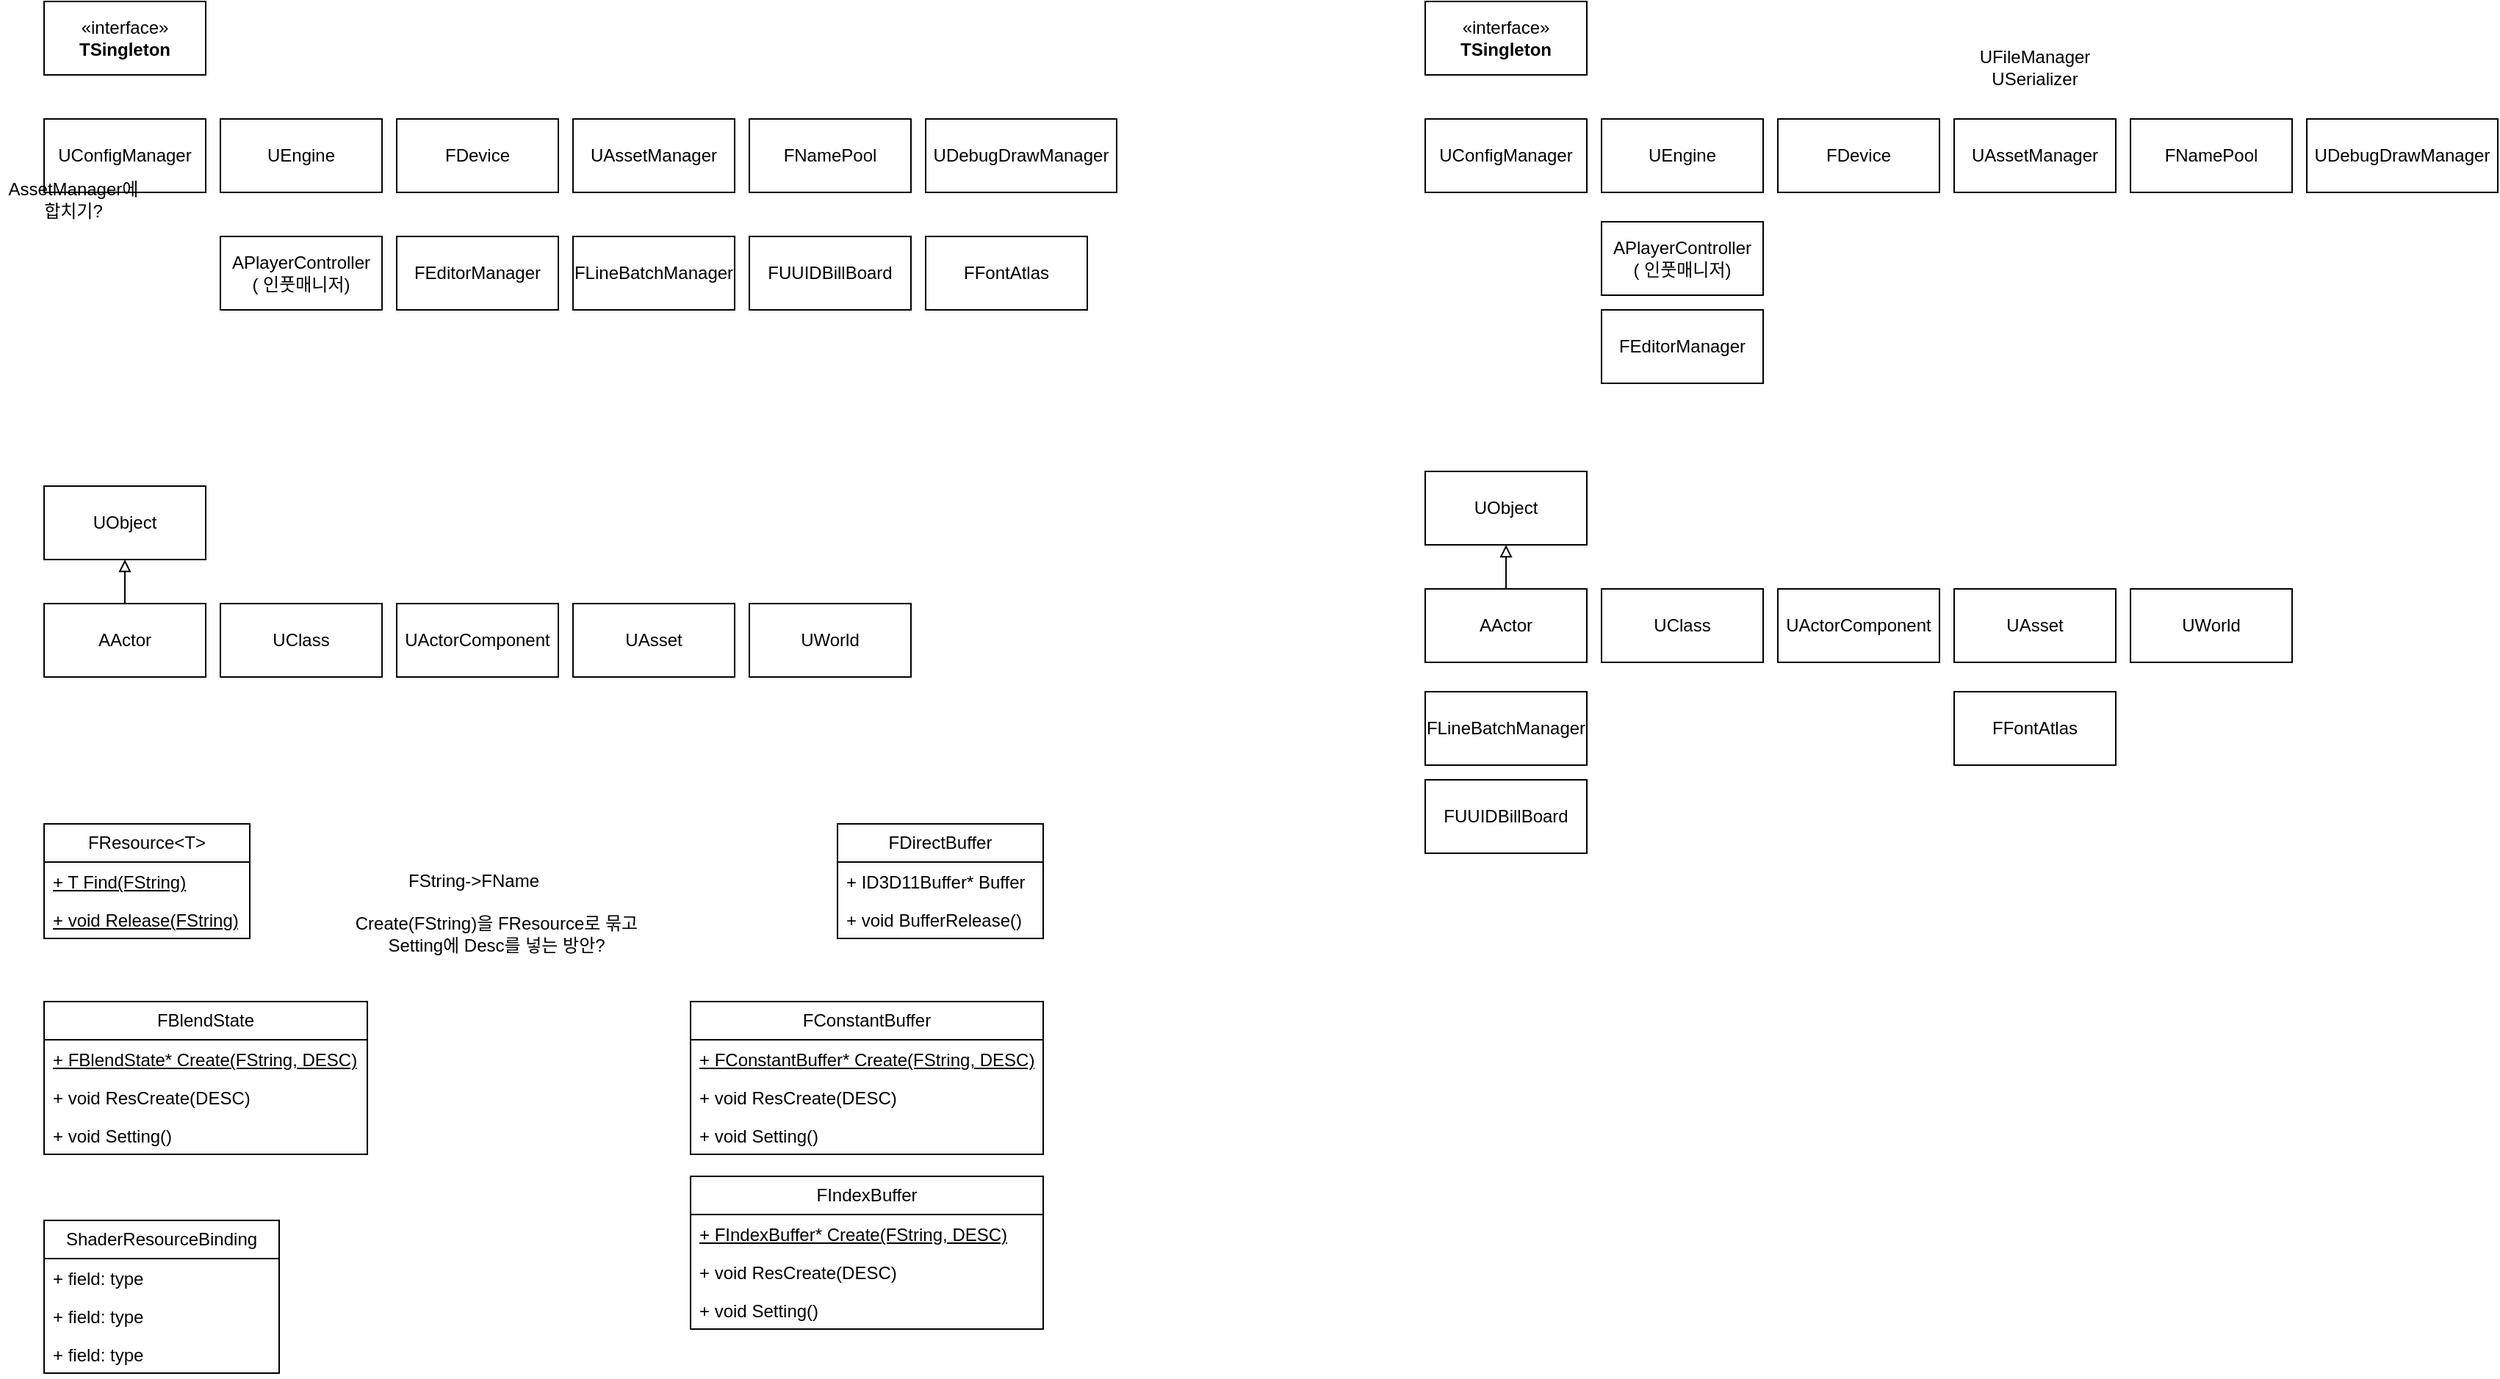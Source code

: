 <mxfile version="26.1.1">
  <diagram name="페이지-1" id="IoLyVRmvSheIOgK2fmha">
    <mxGraphModel dx="1426" dy="909" grid="1" gridSize="10" guides="1" tooltips="1" connect="1" arrows="1" fold="1" page="1" pageScale="1" pageWidth="827" pageHeight="1169" math="0" shadow="0">
      <root>
        <mxCell id="0" />
        <mxCell id="1" parent="0" />
        <mxCell id="iRMEyDaeMtuCpQb7a-bZ-1" value="UConfigManager" style="html=1;whiteSpace=wrap;" vertex="1" parent="1">
          <mxGeometry x="40" y="120" width="110" height="50" as="geometry" />
        </mxCell>
        <mxCell id="iRMEyDaeMtuCpQb7a-bZ-2" value="«interface»&lt;br&gt;&lt;b&gt;TSingleton&lt;/b&gt;" style="html=1;whiteSpace=wrap;" vertex="1" parent="1">
          <mxGeometry x="40" y="40" width="110" height="50" as="geometry" />
        </mxCell>
        <mxCell id="iRMEyDaeMtuCpQb7a-bZ-3" value="UEngine" style="html=1;whiteSpace=wrap;" vertex="1" parent="1">
          <mxGeometry x="160" y="120" width="110" height="50" as="geometry" />
        </mxCell>
        <mxCell id="iRMEyDaeMtuCpQb7a-bZ-5" value="APlayerController&lt;br&gt;( 인풋매니저)" style="html=1;whiteSpace=wrap;" vertex="1" parent="1">
          <mxGeometry x="160" y="200" width="110" height="50" as="geometry" />
        </mxCell>
        <mxCell id="iRMEyDaeMtuCpQb7a-bZ-6" value="FDevice" style="html=1;whiteSpace=wrap;" vertex="1" parent="1">
          <mxGeometry x="280" y="120" width="110" height="50" as="geometry" />
        </mxCell>
        <mxCell id="iRMEyDaeMtuCpQb7a-bZ-7" value="FFontAtlas" style="html=1;whiteSpace=wrap;" vertex="1" parent="1">
          <mxGeometry x="640" y="200" width="110" height="50" as="geometry" />
        </mxCell>
        <mxCell id="iRMEyDaeMtuCpQb7a-bZ-8" value="FNamePool" style="html=1;whiteSpace=wrap;" vertex="1" parent="1">
          <mxGeometry x="520" y="120" width="110" height="50" as="geometry" />
        </mxCell>
        <mxCell id="iRMEyDaeMtuCpQb7a-bZ-10" value="UDebugDrawManager" style="html=1;whiteSpace=wrap;" vertex="1" parent="1">
          <mxGeometry x="640" y="120" width="130" height="50" as="geometry" />
        </mxCell>
        <mxCell id="iRMEyDaeMtuCpQb7a-bZ-11" value="UAssetManager" style="html=1;whiteSpace=wrap;" vertex="1" parent="1">
          <mxGeometry x="400" y="120" width="110" height="50" as="geometry" />
        </mxCell>
        <mxCell id="iRMEyDaeMtuCpQb7a-bZ-12" value="FEditorManager" style="html=1;whiteSpace=wrap;" vertex="1" parent="1">
          <mxGeometry x="280" y="200" width="110" height="50" as="geometry" />
        </mxCell>
        <mxCell id="iRMEyDaeMtuCpQb7a-bZ-13" value="FLineBatchMa&lt;span style=&quot;background-color: transparent; color: light-dark(rgb(0, 0, 0), rgb(255, 255, 255));&quot;&gt;nager&lt;/span&gt;" style="html=1;whiteSpace=wrap;" vertex="1" parent="1">
          <mxGeometry x="400" y="200" width="110" height="50" as="geometry" />
        </mxCell>
        <mxCell id="iRMEyDaeMtuCpQb7a-bZ-14" value="FUUIDBillBoard" style="html=1;whiteSpace=wrap;" vertex="1" parent="1">
          <mxGeometry x="520" y="200" width="110" height="50" as="geometry" />
        </mxCell>
        <mxCell id="iRMEyDaeMtuCpQb7a-bZ-17" value="UObject" style="html=1;whiteSpace=wrap;" vertex="1" parent="1">
          <mxGeometry x="40" y="370" width="110" height="50" as="geometry" />
        </mxCell>
        <mxCell id="iRMEyDaeMtuCpQb7a-bZ-23" style="edgeStyle=orthogonalEdgeStyle;rounded=0;orthogonalLoop=1;jettySize=auto;html=1;entryX=0.5;entryY=1;entryDx=0;entryDy=0;endArrow=block;endFill=0;" edge="1" parent="1" source="iRMEyDaeMtuCpQb7a-bZ-18" target="iRMEyDaeMtuCpQb7a-bZ-17">
          <mxGeometry relative="1" as="geometry" />
        </mxCell>
        <mxCell id="iRMEyDaeMtuCpQb7a-bZ-18" value="AActor" style="html=1;whiteSpace=wrap;" vertex="1" parent="1">
          <mxGeometry x="40" y="450" width="110" height="50" as="geometry" />
        </mxCell>
        <mxCell id="iRMEyDaeMtuCpQb7a-bZ-19" value="UClass" style="html=1;whiteSpace=wrap;" vertex="1" parent="1">
          <mxGeometry x="160" y="450" width="110" height="50" as="geometry" />
        </mxCell>
        <mxCell id="iRMEyDaeMtuCpQb7a-bZ-20" value="UActorComponent" style="html=1;whiteSpace=wrap;" vertex="1" parent="1">
          <mxGeometry x="280" y="450" width="110" height="50" as="geometry" />
        </mxCell>
        <mxCell id="iRMEyDaeMtuCpQb7a-bZ-21" value="UAsset" style="html=1;whiteSpace=wrap;" vertex="1" parent="1">
          <mxGeometry x="400" y="450" width="110" height="50" as="geometry" />
        </mxCell>
        <mxCell id="iRMEyDaeMtuCpQb7a-bZ-22" value="UWorld" style="html=1;whiteSpace=wrap;" vertex="1" parent="1">
          <mxGeometry x="520" y="450" width="110" height="50" as="geometry" />
        </mxCell>
        <mxCell id="iRMEyDaeMtuCpQb7a-bZ-29" value="FResource&amp;lt;T&amp;gt;" style="swimlane;fontStyle=0;childLayout=stackLayout;horizontal=1;startSize=26;fillColor=none;horizontalStack=0;resizeParent=1;resizeParentMax=0;resizeLast=0;collapsible=1;marginBottom=0;whiteSpace=wrap;html=1;" vertex="1" parent="1">
          <mxGeometry x="40" y="600" width="140" height="78" as="geometry" />
        </mxCell>
        <mxCell id="iRMEyDaeMtuCpQb7a-bZ-30" value="&lt;u&gt;+ T Find(FString)&lt;/u&gt;" style="text;strokeColor=none;fillColor=none;align=left;verticalAlign=top;spacingLeft=4;spacingRight=4;overflow=hidden;rotatable=0;points=[[0,0.5],[1,0.5]];portConstraint=eastwest;whiteSpace=wrap;html=1;" vertex="1" parent="iRMEyDaeMtuCpQb7a-bZ-29">
          <mxGeometry y="26" width="140" height="26" as="geometry" />
        </mxCell>
        <mxCell id="iRMEyDaeMtuCpQb7a-bZ-31" value="&lt;u&gt;+ void Release(FString)&lt;/u&gt;" style="text;strokeColor=none;fillColor=none;align=left;verticalAlign=top;spacingLeft=4;spacingRight=4;overflow=hidden;rotatable=0;points=[[0,0.5],[1,0.5]];portConstraint=eastwest;whiteSpace=wrap;html=1;" vertex="1" parent="iRMEyDaeMtuCpQb7a-bZ-29">
          <mxGeometry y="52" width="140" height="26" as="geometry" />
        </mxCell>
        <mxCell id="iRMEyDaeMtuCpQb7a-bZ-34" value="FBlendState" style="swimlane;fontStyle=0;childLayout=stackLayout;horizontal=1;startSize=26;fillColor=none;horizontalStack=0;resizeParent=1;resizeParentMax=0;resizeLast=0;collapsible=1;marginBottom=0;whiteSpace=wrap;html=1;" vertex="1" parent="1">
          <mxGeometry x="40" y="721" width="220" height="104" as="geometry" />
        </mxCell>
        <mxCell id="iRMEyDaeMtuCpQb7a-bZ-35" value="&lt;u&gt;+ FBlendState* Create(FString, DESC)&lt;/u&gt;" style="text;strokeColor=none;fillColor=none;align=left;verticalAlign=top;spacingLeft=4;spacingRight=4;overflow=hidden;rotatable=0;points=[[0,0.5],[1,0.5]];portConstraint=eastwest;whiteSpace=wrap;html=1;" vertex="1" parent="iRMEyDaeMtuCpQb7a-bZ-34">
          <mxGeometry y="26" width="220" height="26" as="geometry" />
        </mxCell>
        <mxCell id="iRMEyDaeMtuCpQb7a-bZ-36" value="+ void ResCreate(DESC)" style="text;strokeColor=none;fillColor=none;align=left;verticalAlign=top;spacingLeft=4;spacingRight=4;overflow=hidden;rotatable=0;points=[[0,0.5],[1,0.5]];portConstraint=eastwest;whiteSpace=wrap;html=1;" vertex="1" parent="iRMEyDaeMtuCpQb7a-bZ-34">
          <mxGeometry y="52" width="220" height="26" as="geometry" />
        </mxCell>
        <mxCell id="iRMEyDaeMtuCpQb7a-bZ-37" value="+ void Setting()" style="text;strokeColor=none;fillColor=none;align=left;verticalAlign=top;spacingLeft=4;spacingRight=4;overflow=hidden;rotatable=0;points=[[0,0.5],[1,0.5]];portConstraint=eastwest;whiteSpace=wrap;html=1;" vertex="1" parent="iRMEyDaeMtuCpQb7a-bZ-34">
          <mxGeometry y="78" width="220" height="26" as="geometry" />
        </mxCell>
        <mxCell id="iRMEyDaeMtuCpQb7a-bZ-39" value="FConstantBuffer" style="swimlane;fontStyle=0;childLayout=stackLayout;horizontal=1;startSize=26;fillColor=none;horizontalStack=0;resizeParent=1;resizeParentMax=0;resizeLast=0;collapsible=1;marginBottom=0;whiteSpace=wrap;html=1;" vertex="1" parent="1">
          <mxGeometry x="480" y="721" width="240" height="104" as="geometry" />
        </mxCell>
        <mxCell id="iRMEyDaeMtuCpQb7a-bZ-40" value="&lt;u&gt;+ FConstantBuffer* Create(FString, DESC)&lt;/u&gt;" style="text;strokeColor=none;fillColor=none;align=left;verticalAlign=top;spacingLeft=4;spacingRight=4;overflow=hidden;rotatable=0;points=[[0,0.5],[1,0.5]];portConstraint=eastwest;whiteSpace=wrap;html=1;" vertex="1" parent="iRMEyDaeMtuCpQb7a-bZ-39">
          <mxGeometry y="26" width="240" height="26" as="geometry" />
        </mxCell>
        <mxCell id="iRMEyDaeMtuCpQb7a-bZ-41" value="+ void ResCreate(DESC)" style="text;strokeColor=none;fillColor=none;align=left;verticalAlign=top;spacingLeft=4;spacingRight=4;overflow=hidden;rotatable=0;points=[[0,0.5],[1,0.5]];portConstraint=eastwest;whiteSpace=wrap;html=1;" vertex="1" parent="iRMEyDaeMtuCpQb7a-bZ-39">
          <mxGeometry y="52" width="240" height="26" as="geometry" />
        </mxCell>
        <mxCell id="iRMEyDaeMtuCpQb7a-bZ-42" value="+ void Setting()" style="text;strokeColor=none;fillColor=none;align=left;verticalAlign=top;spacingLeft=4;spacingRight=4;overflow=hidden;rotatable=0;points=[[0,0.5],[1,0.5]];portConstraint=eastwest;whiteSpace=wrap;html=1;" vertex="1" parent="iRMEyDaeMtuCpQb7a-bZ-39">
          <mxGeometry y="78" width="240" height="26" as="geometry" />
        </mxCell>
        <mxCell id="iRMEyDaeMtuCpQb7a-bZ-43" value="FDirectBuffer" style="swimlane;fontStyle=0;childLayout=stackLayout;horizontal=1;startSize=26;fillColor=none;horizontalStack=0;resizeParent=1;resizeParentMax=0;resizeLast=0;collapsible=1;marginBottom=0;whiteSpace=wrap;html=1;" vertex="1" parent="1">
          <mxGeometry x="580" y="600" width="140" height="78" as="geometry" />
        </mxCell>
        <mxCell id="iRMEyDaeMtuCpQb7a-bZ-44" value="+ ID3D11Buffer* Buffer" style="text;strokeColor=none;fillColor=none;align=left;verticalAlign=top;spacingLeft=4;spacingRight=4;overflow=hidden;rotatable=0;points=[[0,0.5],[1,0.5]];portConstraint=eastwest;whiteSpace=wrap;html=1;" vertex="1" parent="iRMEyDaeMtuCpQb7a-bZ-43">
          <mxGeometry y="26" width="140" height="26" as="geometry" />
        </mxCell>
        <mxCell id="iRMEyDaeMtuCpQb7a-bZ-45" value="+ void BufferRelease()" style="text;strokeColor=none;fillColor=none;align=left;verticalAlign=top;spacingLeft=4;spacingRight=4;overflow=hidden;rotatable=0;points=[[0,0.5],[1,0.5]];portConstraint=eastwest;whiteSpace=wrap;html=1;" vertex="1" parent="iRMEyDaeMtuCpQb7a-bZ-43">
          <mxGeometry y="52" width="140" height="26" as="geometry" />
        </mxCell>
        <mxCell id="iRMEyDaeMtuCpQb7a-bZ-47" value="FIndexBuffer" style="swimlane;fontStyle=0;childLayout=stackLayout;horizontal=1;startSize=26;fillColor=none;horizontalStack=0;resizeParent=1;resizeParentMax=0;resizeLast=0;collapsible=1;marginBottom=0;whiteSpace=wrap;html=1;" vertex="1" parent="1">
          <mxGeometry x="480" y="840" width="240" height="104" as="geometry" />
        </mxCell>
        <mxCell id="iRMEyDaeMtuCpQb7a-bZ-48" value="&lt;u&gt;+ FIndexBuffer* Create(FString, DESC)&lt;/u&gt;" style="text;strokeColor=none;fillColor=none;align=left;verticalAlign=top;spacingLeft=4;spacingRight=4;overflow=hidden;rotatable=0;points=[[0,0.5],[1,0.5]];portConstraint=eastwest;whiteSpace=wrap;html=1;" vertex="1" parent="iRMEyDaeMtuCpQb7a-bZ-47">
          <mxGeometry y="26" width="240" height="26" as="geometry" />
        </mxCell>
        <mxCell id="iRMEyDaeMtuCpQb7a-bZ-49" value="+ void ResCreate(DESC)" style="text;strokeColor=none;fillColor=none;align=left;verticalAlign=top;spacingLeft=4;spacingRight=4;overflow=hidden;rotatable=0;points=[[0,0.5],[1,0.5]];portConstraint=eastwest;whiteSpace=wrap;html=1;" vertex="1" parent="iRMEyDaeMtuCpQb7a-bZ-47">
          <mxGeometry y="52" width="240" height="26" as="geometry" />
        </mxCell>
        <mxCell id="iRMEyDaeMtuCpQb7a-bZ-50" value="+ void Setting()" style="text;strokeColor=none;fillColor=none;align=left;verticalAlign=top;spacingLeft=4;spacingRight=4;overflow=hidden;rotatable=0;points=[[0,0.5],[1,0.5]];portConstraint=eastwest;whiteSpace=wrap;html=1;" vertex="1" parent="iRMEyDaeMtuCpQb7a-bZ-47">
          <mxGeometry y="78" width="240" height="26" as="geometry" />
        </mxCell>
        <mxCell id="iRMEyDaeMtuCpQb7a-bZ-51" value="Create(FString)을 FResource로 묶고 Setting에 Desc를 넣는 방안?" style="text;html=1;align=center;verticalAlign=middle;whiteSpace=wrap;rounded=0;" vertex="1" parent="1">
          <mxGeometry x="242.5" y="660" width="210" height="30" as="geometry" />
        </mxCell>
        <mxCell id="iRMEyDaeMtuCpQb7a-bZ-52" value="FString-&amp;gt;FName" style="text;html=1;align=center;verticalAlign=middle;whiteSpace=wrap;rounded=0;" vertex="1" parent="1">
          <mxGeometry x="265" y="624" width="135" height="30" as="geometry" />
        </mxCell>
        <mxCell id="iRMEyDaeMtuCpQb7a-bZ-53" value="AssetManager에 합치기?" style="text;html=1;align=center;verticalAlign=middle;whiteSpace=wrap;rounded=0;" vertex="1" parent="1">
          <mxGeometry x="10" y="160" width="100" height="30" as="geometry" />
        </mxCell>
        <mxCell id="iRMEyDaeMtuCpQb7a-bZ-54" value="UConfigManager" style="html=1;whiteSpace=wrap;" vertex="1" parent="1">
          <mxGeometry x="980" y="120" width="110" height="50" as="geometry" />
        </mxCell>
        <mxCell id="iRMEyDaeMtuCpQb7a-bZ-55" value="«interface»&lt;br&gt;&lt;b&gt;TSingleton&lt;/b&gt;" style="html=1;whiteSpace=wrap;" vertex="1" parent="1">
          <mxGeometry x="980" y="40" width="110" height="50" as="geometry" />
        </mxCell>
        <mxCell id="iRMEyDaeMtuCpQb7a-bZ-56" value="UEngine" style="html=1;whiteSpace=wrap;" vertex="1" parent="1">
          <mxGeometry x="1100" y="120" width="110" height="50" as="geometry" />
        </mxCell>
        <mxCell id="iRMEyDaeMtuCpQb7a-bZ-57" value="APlayerController&lt;br&gt;( 인풋매니저)" style="html=1;whiteSpace=wrap;" vertex="1" parent="1">
          <mxGeometry x="1100" y="190" width="110" height="50" as="geometry" />
        </mxCell>
        <mxCell id="iRMEyDaeMtuCpQb7a-bZ-58" value="FDevice" style="html=1;whiteSpace=wrap;" vertex="1" parent="1">
          <mxGeometry x="1220" y="120" width="110" height="50" as="geometry" />
        </mxCell>
        <mxCell id="iRMEyDaeMtuCpQb7a-bZ-59" value="FFontAtlas" style="html=1;whiteSpace=wrap;" vertex="1" parent="1">
          <mxGeometry x="1340" y="510" width="110" height="50" as="geometry" />
        </mxCell>
        <mxCell id="iRMEyDaeMtuCpQb7a-bZ-60" value="FNamePool" style="html=1;whiteSpace=wrap;" vertex="1" parent="1">
          <mxGeometry x="1460" y="120" width="110" height="50" as="geometry" />
        </mxCell>
        <mxCell id="iRMEyDaeMtuCpQb7a-bZ-61" value="UDebugDrawManager" style="html=1;whiteSpace=wrap;" vertex="1" parent="1">
          <mxGeometry x="1580" y="120" width="130" height="50" as="geometry" />
        </mxCell>
        <mxCell id="iRMEyDaeMtuCpQb7a-bZ-62" value="UAssetManager" style="html=1;whiteSpace=wrap;" vertex="1" parent="1">
          <mxGeometry x="1340" y="120" width="110" height="50" as="geometry" />
        </mxCell>
        <mxCell id="iRMEyDaeMtuCpQb7a-bZ-63" value="FEditorManager" style="html=1;whiteSpace=wrap;" vertex="1" parent="1">
          <mxGeometry x="1100" y="250" width="110" height="50" as="geometry" />
        </mxCell>
        <mxCell id="iRMEyDaeMtuCpQb7a-bZ-64" value="FLineBatchMa&lt;span style=&quot;background-color: transparent; color: light-dark(rgb(0, 0, 0), rgb(255, 255, 255));&quot;&gt;nager&lt;/span&gt;" style="html=1;whiteSpace=wrap;" vertex="1" parent="1">
          <mxGeometry x="980" y="510" width="110" height="50" as="geometry" />
        </mxCell>
        <mxCell id="iRMEyDaeMtuCpQb7a-bZ-65" value="FUUIDBillBoard" style="html=1;whiteSpace=wrap;" vertex="1" parent="1">
          <mxGeometry x="980" y="570" width="110" height="50" as="geometry" />
        </mxCell>
        <mxCell id="iRMEyDaeMtuCpQb7a-bZ-67" value="UObject" style="html=1;whiteSpace=wrap;" vertex="1" parent="1">
          <mxGeometry x="980" y="360" width="110" height="50" as="geometry" />
        </mxCell>
        <mxCell id="iRMEyDaeMtuCpQb7a-bZ-68" style="edgeStyle=orthogonalEdgeStyle;rounded=0;orthogonalLoop=1;jettySize=auto;html=1;entryX=0.5;entryY=1;entryDx=0;entryDy=0;endArrow=block;endFill=0;" edge="1" source="iRMEyDaeMtuCpQb7a-bZ-69" target="iRMEyDaeMtuCpQb7a-bZ-67" parent="1">
          <mxGeometry relative="1" as="geometry" />
        </mxCell>
        <mxCell id="iRMEyDaeMtuCpQb7a-bZ-69" value="AActor" style="html=1;whiteSpace=wrap;" vertex="1" parent="1">
          <mxGeometry x="980" y="440" width="110" height="50" as="geometry" />
        </mxCell>
        <mxCell id="iRMEyDaeMtuCpQb7a-bZ-70" value="UClass" style="html=1;whiteSpace=wrap;" vertex="1" parent="1">
          <mxGeometry x="1100" y="440" width="110" height="50" as="geometry" />
        </mxCell>
        <mxCell id="iRMEyDaeMtuCpQb7a-bZ-71" value="UActorComponent" style="html=1;whiteSpace=wrap;" vertex="1" parent="1">
          <mxGeometry x="1220" y="440" width="110" height="50" as="geometry" />
        </mxCell>
        <mxCell id="iRMEyDaeMtuCpQb7a-bZ-72" value="UAsset" style="html=1;whiteSpace=wrap;" vertex="1" parent="1">
          <mxGeometry x="1340" y="440" width="110" height="50" as="geometry" />
        </mxCell>
        <mxCell id="iRMEyDaeMtuCpQb7a-bZ-73" value="UWorld" style="html=1;whiteSpace=wrap;" vertex="1" parent="1">
          <mxGeometry x="1460" y="440" width="110" height="50" as="geometry" />
        </mxCell>
        <mxCell id="iRMEyDaeMtuCpQb7a-bZ-74" value="UFileManager&lt;br&gt;USerializer" style="text;html=1;align=center;verticalAlign=middle;whiteSpace=wrap;rounded=0;" vertex="1" parent="1">
          <mxGeometry x="1365" y="70" width="60" height="30" as="geometry" />
        </mxCell>
        <mxCell id="iRMEyDaeMtuCpQb7a-bZ-79" value="ShaderResourceBinding" style="swimlane;fontStyle=0;childLayout=stackLayout;horizontal=1;startSize=26;fillColor=none;horizontalStack=0;resizeParent=1;resizeParentMax=0;resizeLast=0;collapsible=1;marginBottom=0;whiteSpace=wrap;html=1;" vertex="1" parent="1">
          <mxGeometry x="40" y="870" width="160" height="104" as="geometry" />
        </mxCell>
        <mxCell id="iRMEyDaeMtuCpQb7a-bZ-80" value="+ field: type" style="text;strokeColor=none;fillColor=none;align=left;verticalAlign=top;spacingLeft=4;spacingRight=4;overflow=hidden;rotatable=0;points=[[0,0.5],[1,0.5]];portConstraint=eastwest;whiteSpace=wrap;html=1;" vertex="1" parent="iRMEyDaeMtuCpQb7a-bZ-79">
          <mxGeometry y="26" width="160" height="26" as="geometry" />
        </mxCell>
        <mxCell id="iRMEyDaeMtuCpQb7a-bZ-81" value="+ field: type" style="text;strokeColor=none;fillColor=none;align=left;verticalAlign=top;spacingLeft=4;spacingRight=4;overflow=hidden;rotatable=0;points=[[0,0.5],[1,0.5]];portConstraint=eastwest;whiteSpace=wrap;html=1;" vertex="1" parent="iRMEyDaeMtuCpQb7a-bZ-79">
          <mxGeometry y="52" width="160" height="26" as="geometry" />
        </mxCell>
        <mxCell id="iRMEyDaeMtuCpQb7a-bZ-82" value="+ field: type" style="text;strokeColor=none;fillColor=none;align=left;verticalAlign=top;spacingLeft=4;spacingRight=4;overflow=hidden;rotatable=0;points=[[0,0.5],[1,0.5]];portConstraint=eastwest;whiteSpace=wrap;html=1;" vertex="1" parent="iRMEyDaeMtuCpQb7a-bZ-79">
          <mxGeometry y="78" width="160" height="26" as="geometry" />
        </mxCell>
      </root>
    </mxGraphModel>
  </diagram>
</mxfile>
